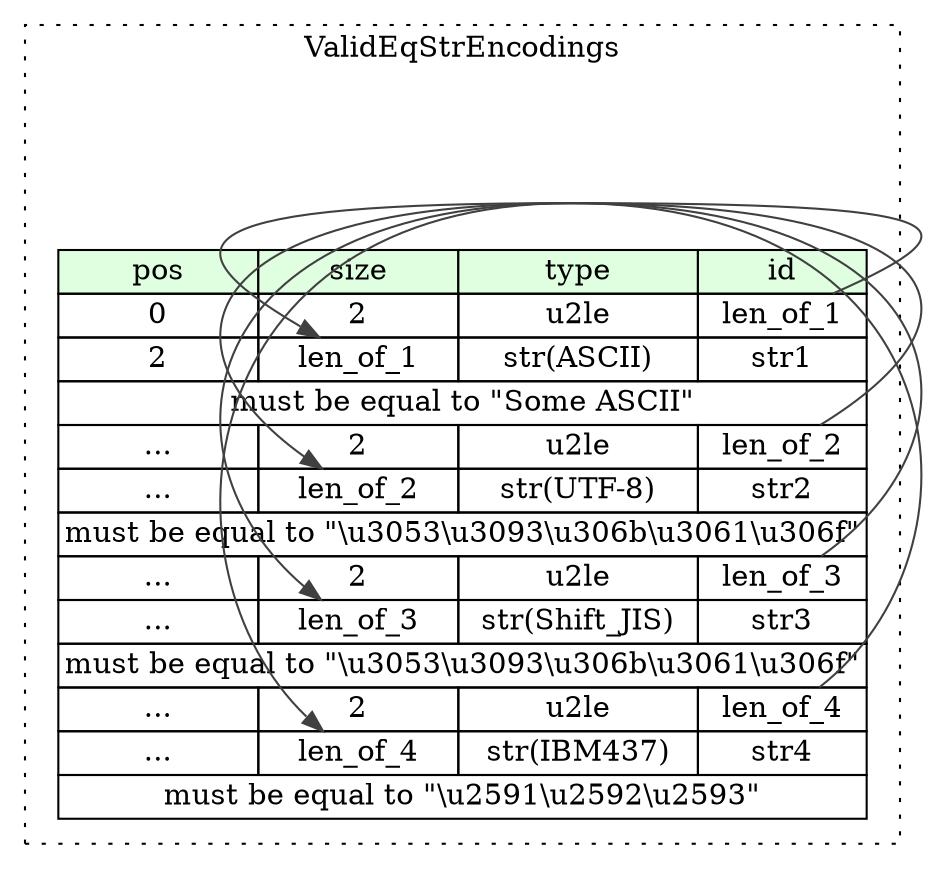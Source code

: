 digraph {
	rankdir=LR;
	node [shape=plaintext];
	subgraph cluster__valid_eq_str_encodings {
		label="ValidEqStrEncodings";
		graph[style=dotted];

		valid_eq_str_encodings__seq [label=<<TABLE BORDER="0" CELLBORDER="1" CELLSPACING="0">
			<TR><TD BGCOLOR="#E0FFE0">pos</TD><TD BGCOLOR="#E0FFE0">size</TD><TD BGCOLOR="#E0FFE0">type</TD><TD BGCOLOR="#E0FFE0">id</TD></TR>
			<TR><TD PORT="len_of_1_pos">0</TD><TD PORT="len_of_1_size">2</TD><TD>u2le</TD><TD PORT="len_of_1_type">len_of_1</TD></TR>
			<TR><TD PORT="str1_pos">2</TD><TD PORT="str1_size">len_of_1</TD><TD>str(ASCII)</TD><TD PORT="str1_type">str1</TD></TR>
			<TR><TD COLSPAN="4" PORT="str1__valid">must be equal to &quot;Some ASCII&quot;</TD></TR>
			<TR><TD PORT="len_of_2_pos">...</TD><TD PORT="len_of_2_size">2</TD><TD>u2le</TD><TD PORT="len_of_2_type">len_of_2</TD></TR>
			<TR><TD PORT="str2_pos">...</TD><TD PORT="str2_size">len_of_2</TD><TD>str(UTF-8)</TD><TD PORT="str2_type">str2</TD></TR>
			<TR><TD COLSPAN="4" PORT="str2__valid">must be equal to &quot;\u3053\u3093\u306b\u3061\u306f&quot;</TD></TR>
			<TR><TD PORT="len_of_3_pos">...</TD><TD PORT="len_of_3_size">2</TD><TD>u2le</TD><TD PORT="len_of_3_type">len_of_3</TD></TR>
			<TR><TD PORT="str3_pos">...</TD><TD PORT="str3_size">len_of_3</TD><TD>str(Shift_JIS)</TD><TD PORT="str3_type">str3</TD></TR>
			<TR><TD COLSPAN="4" PORT="str3__valid">must be equal to &quot;\u3053\u3093\u306b\u3061\u306f&quot;</TD></TR>
			<TR><TD PORT="len_of_4_pos">...</TD><TD PORT="len_of_4_size">2</TD><TD>u2le</TD><TD PORT="len_of_4_type">len_of_4</TD></TR>
			<TR><TD PORT="str4_pos">...</TD><TD PORT="str4_size">len_of_4</TD><TD>str(IBM437)</TD><TD PORT="str4_type">str4</TD></TR>
			<TR><TD COLSPAN="4" PORT="str4__valid">must be equal to &quot;\u2591\u2592\u2593&quot;</TD></TR>
		</TABLE>>];
	}
	valid_eq_str_encodings__seq:len_of_1_type -> valid_eq_str_encodings__seq:str1_size [color="#404040"];
	valid_eq_str_encodings__seq:len_of_2_type -> valid_eq_str_encodings__seq:str2_size [color="#404040"];
	valid_eq_str_encodings__seq:len_of_3_type -> valid_eq_str_encodings__seq:str3_size [color="#404040"];
	valid_eq_str_encodings__seq:len_of_4_type -> valid_eq_str_encodings__seq:str4_size [color="#404040"];
}
